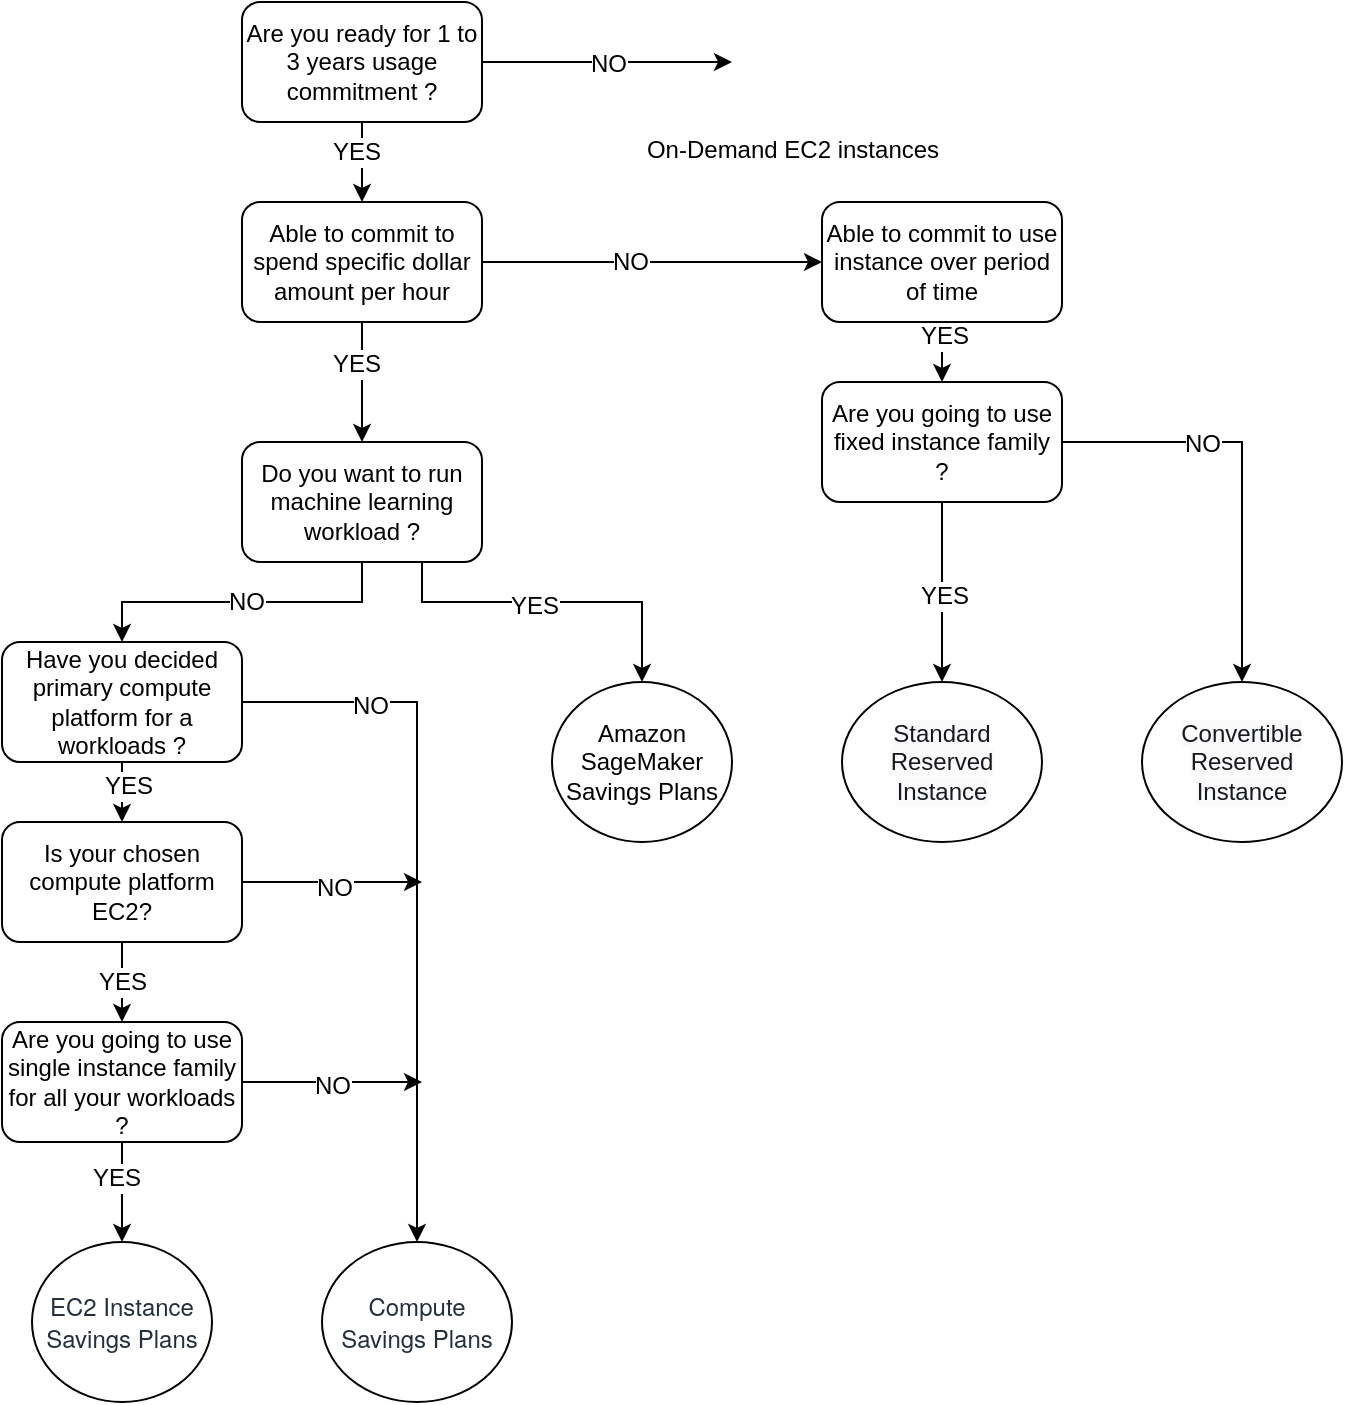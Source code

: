 <mxfile version="20.2.3" type="github">
  <diagram id="p7Yx6SKq140OhYaxNJ3j" name="Page-1">
    <mxGraphModel dx="868" dy="589" grid="1" gridSize="10" guides="1" tooltips="1" connect="1" arrows="1" fold="1" page="1" pageScale="1" pageWidth="850" pageHeight="1100" math="0" shadow="0">
      <root>
        <mxCell id="0" />
        <mxCell id="1" parent="0" />
        <mxCell id="hQFpgfugJIjpB1pTZ4c0-16" style="edgeStyle=orthogonalEdgeStyle;rounded=0;orthogonalLoop=1;jettySize=auto;html=1;exitX=0.5;exitY=1;exitDx=0;exitDy=0;entryX=0.5;entryY=0;entryDx=0;entryDy=0;fontSize=12;" edge="1" parent="1" source="hQFpgfugJIjpB1pTZ4c0-1" target="hQFpgfugJIjpB1pTZ4c0-15">
          <mxGeometry relative="1" as="geometry" />
        </mxCell>
        <mxCell id="hQFpgfugJIjpB1pTZ4c0-28" value="YES" style="edgeLabel;html=1;align=center;verticalAlign=middle;resizable=0;points=[];fontSize=12;" vertex="1" connectable="0" parent="hQFpgfugJIjpB1pTZ4c0-16">
          <mxGeometry x="-0.233" y="3" relative="1" as="geometry">
            <mxPoint as="offset" />
          </mxGeometry>
        </mxCell>
        <mxCell id="hQFpgfugJIjpB1pTZ4c0-19" style="edgeStyle=orthogonalEdgeStyle;rounded=0;orthogonalLoop=1;jettySize=auto;html=1;exitX=1;exitY=0.5;exitDx=0;exitDy=0;fontSize=12;" edge="1" parent="1" source="hQFpgfugJIjpB1pTZ4c0-1" target="hQFpgfugJIjpB1pTZ4c0-14">
          <mxGeometry relative="1" as="geometry" />
        </mxCell>
        <mxCell id="hQFpgfugJIjpB1pTZ4c0-27" value="NO" style="edgeLabel;html=1;align=center;verticalAlign=middle;resizable=0;points=[];fontSize=12;" vertex="1" connectable="0" parent="hQFpgfugJIjpB1pTZ4c0-19">
          <mxGeometry x="-0.646" y="-1" relative="1" as="geometry">
            <mxPoint y="1" as="offset" />
          </mxGeometry>
        </mxCell>
        <mxCell id="hQFpgfugJIjpB1pTZ4c0-1" value="Have you decided primary compute platform for a workloads ?" style="rounded=1;whiteSpace=wrap;html=1;" vertex="1" parent="1">
          <mxGeometry x="110" y="380" width="120" height="60" as="geometry" />
        </mxCell>
        <mxCell id="hQFpgfugJIjpB1pTZ4c0-4" style="edgeStyle=orthogonalEdgeStyle;rounded=0;orthogonalLoop=1;jettySize=auto;html=1;exitX=0.5;exitY=1;exitDx=0;exitDy=0;" edge="1" parent="1" source="hQFpgfugJIjpB1pTZ4c0-3" target="hQFpgfugJIjpB1pTZ4c0-1">
          <mxGeometry relative="1" as="geometry" />
        </mxCell>
        <mxCell id="hQFpgfugJIjpB1pTZ4c0-26" value="NO" style="edgeLabel;html=1;align=center;verticalAlign=middle;resizable=0;points=[];fontSize=12;" vertex="1" connectable="0" parent="hQFpgfugJIjpB1pTZ4c0-4">
          <mxGeometry x="-0.025" relative="1" as="geometry">
            <mxPoint as="offset" />
          </mxGeometry>
        </mxCell>
        <mxCell id="hQFpgfugJIjpB1pTZ4c0-6" style="edgeStyle=orthogonalEdgeStyle;rounded=0;orthogonalLoop=1;jettySize=auto;html=1;exitX=0.75;exitY=1;exitDx=0;exitDy=0;entryX=0.5;entryY=0;entryDx=0;entryDy=0;" edge="1" parent="1" source="hQFpgfugJIjpB1pTZ4c0-3" target="hQFpgfugJIjpB1pTZ4c0-8">
          <mxGeometry relative="1" as="geometry">
            <mxPoint x="430" y="380" as="targetPoint" />
            <Array as="points">
              <mxPoint x="320" y="360" />
              <mxPoint x="430" y="360" />
            </Array>
          </mxGeometry>
        </mxCell>
        <mxCell id="hQFpgfugJIjpB1pTZ4c0-25" value="YES" style="edgeLabel;html=1;align=center;verticalAlign=middle;resizable=0;points=[];fontSize=12;" vertex="1" connectable="0" parent="hQFpgfugJIjpB1pTZ4c0-6">
          <mxGeometry x="-0.106" y="-1" relative="1" as="geometry">
            <mxPoint y="1" as="offset" />
          </mxGeometry>
        </mxCell>
        <mxCell id="hQFpgfugJIjpB1pTZ4c0-3" value="Do you want to run machine learning workload ?" style="rounded=1;whiteSpace=wrap;html=1;" vertex="1" parent="1">
          <mxGeometry x="230" y="280" width="120" height="60" as="geometry" />
        </mxCell>
        <mxCell id="hQFpgfugJIjpB1pTZ4c0-8" value="Amazon SageMaker Savings Plans" style="ellipse;whiteSpace=wrap;html=1;" vertex="1" parent="1">
          <mxGeometry x="385" y="400" width="90" height="80" as="geometry" />
        </mxCell>
        <mxCell id="hQFpgfugJIjpB1pTZ4c0-18" style="edgeStyle=orthogonalEdgeStyle;rounded=0;orthogonalLoop=1;jettySize=auto;html=1;exitX=0.5;exitY=1;exitDx=0;exitDy=0;entryX=0.5;entryY=0;entryDx=0;entryDy=0;fontSize=12;" edge="1" parent="1" source="hQFpgfugJIjpB1pTZ4c0-10" target="hQFpgfugJIjpB1pTZ4c0-12">
          <mxGeometry relative="1" as="geometry" />
        </mxCell>
        <mxCell id="hQFpgfugJIjpB1pTZ4c0-34" value="YES" style="edgeLabel;html=1;align=center;verticalAlign=middle;resizable=0;points=[];fontSize=12;" vertex="1" connectable="0" parent="hQFpgfugJIjpB1pTZ4c0-18">
          <mxGeometry x="-0.3" y="-3" relative="1" as="geometry">
            <mxPoint as="offset" />
          </mxGeometry>
        </mxCell>
        <mxCell id="hQFpgfugJIjpB1pTZ4c0-35" style="edgeStyle=orthogonalEdgeStyle;rounded=0;orthogonalLoop=1;jettySize=auto;html=1;exitX=1;exitY=0.5;exitDx=0;exitDy=0;fontSize=12;" edge="1" parent="1" source="hQFpgfugJIjpB1pTZ4c0-10">
          <mxGeometry relative="1" as="geometry">
            <mxPoint x="320" y="600" as="targetPoint" />
          </mxGeometry>
        </mxCell>
        <mxCell id="hQFpgfugJIjpB1pTZ4c0-36" value="NO" style="edgeLabel;html=1;align=center;verticalAlign=middle;resizable=0;points=[];fontSize=12;" vertex="1" connectable="0" parent="hQFpgfugJIjpB1pTZ4c0-35">
          <mxGeometry x="-0.022" y="-1" relative="1" as="geometry">
            <mxPoint y="1" as="offset" />
          </mxGeometry>
        </mxCell>
        <mxCell id="hQFpgfugJIjpB1pTZ4c0-10" value="Are you going to use single instance family for all your workloads ?" style="rounded=1;whiteSpace=wrap;html=1;" vertex="1" parent="1">
          <mxGeometry x="110" y="570" width="120" height="60" as="geometry" />
        </mxCell>
        <mxCell id="hQFpgfugJIjpB1pTZ4c0-12" value="&lt;span style=&quot;box-sizing: border-box; font-family: AmazonEmberBold, &amp;quot;Helvetica Neue Bold&amp;quot;, &amp;quot;Helvetica Neue&amp;quot;, Helvetica, Arial, sans-serif; color: rgb(35, 47, 62); text-align: left;&quot;&gt;&lt;font style=&quot;font-size: 12px;&quot;&gt;EC2 Instance Savings Plans&lt;/font&gt;&lt;/span&gt;" style="ellipse;whiteSpace=wrap;html=1;" vertex="1" parent="1">
          <mxGeometry x="125" y="680" width="90" height="80" as="geometry" />
        </mxCell>
        <mxCell id="hQFpgfugJIjpB1pTZ4c0-14" value="&lt;span style=&quot;box-sizing: border-box; font-family: AmazonEmberBold, &amp;quot;Helvetica Neue Bold&amp;quot;, &amp;quot;Helvetica Neue&amp;quot;, Helvetica, Arial, sans-serif; color: rgb(35, 47, 62); text-align: left;&quot;&gt;&lt;font style=&quot;font-size: 12px;&quot;&gt;Compute Savings Plans&lt;/font&gt;&lt;/span&gt;" style="ellipse;whiteSpace=wrap;html=1;fontSize=12;" vertex="1" parent="1">
          <mxGeometry x="270" y="680" width="95" height="80" as="geometry" />
        </mxCell>
        <mxCell id="hQFpgfugJIjpB1pTZ4c0-17" style="edgeStyle=orthogonalEdgeStyle;rounded=0;orthogonalLoop=1;jettySize=auto;html=1;exitX=0.5;exitY=1;exitDx=0;exitDy=0;fontSize=12;" edge="1" parent="1" source="hQFpgfugJIjpB1pTZ4c0-15" target="hQFpgfugJIjpB1pTZ4c0-10">
          <mxGeometry relative="1" as="geometry" />
        </mxCell>
        <mxCell id="hQFpgfugJIjpB1pTZ4c0-33" value="YES" style="edgeLabel;html=1;align=center;verticalAlign=middle;resizable=0;points=[];fontSize=12;" vertex="1" connectable="0" parent="hQFpgfugJIjpB1pTZ4c0-17">
          <mxGeometry x="0.38" y="1" relative="1" as="geometry">
            <mxPoint x="-1" y="-8" as="offset" />
          </mxGeometry>
        </mxCell>
        <mxCell id="hQFpgfugJIjpB1pTZ4c0-20" style="edgeStyle=orthogonalEdgeStyle;rounded=0;orthogonalLoop=1;jettySize=auto;html=1;exitX=1;exitY=0.5;exitDx=0;exitDy=0;fontSize=12;" edge="1" parent="1" source="hQFpgfugJIjpB1pTZ4c0-15">
          <mxGeometry relative="1" as="geometry">
            <mxPoint x="320" y="500" as="targetPoint" />
          </mxGeometry>
        </mxCell>
        <mxCell id="hQFpgfugJIjpB1pTZ4c0-32" value="NO" style="edgeLabel;html=1;align=center;verticalAlign=middle;resizable=0;points=[];fontSize=12;" vertex="1" connectable="0" parent="hQFpgfugJIjpB1pTZ4c0-20">
          <mxGeometry x="0.022" y="-1" relative="1" as="geometry">
            <mxPoint y="1" as="offset" />
          </mxGeometry>
        </mxCell>
        <mxCell id="hQFpgfugJIjpB1pTZ4c0-15" value="Is your chosen compute platform EC2?" style="rounded=1;whiteSpace=wrap;html=1;" vertex="1" parent="1">
          <mxGeometry x="110" y="470" width="120" height="60" as="geometry" />
        </mxCell>
        <mxCell id="hQFpgfugJIjpB1pTZ4c0-30" value="NO" style="edgeStyle=orthogonalEdgeStyle;rounded=0;orthogonalLoop=1;jettySize=auto;html=1;exitX=1;exitY=0.5;exitDx=0;exitDy=0;entryX=0;entryY=0.5;entryDx=0;entryDy=0;fontSize=12;" edge="1" parent="1" source="hQFpgfugJIjpB1pTZ4c0-23">
          <mxGeometry relative="1" as="geometry">
            <mxPoint x="475" y="90" as="targetPoint" />
          </mxGeometry>
        </mxCell>
        <mxCell id="hQFpgfugJIjpB1pTZ4c0-42" style="edgeStyle=orthogonalEdgeStyle;rounded=0;orthogonalLoop=1;jettySize=auto;html=1;exitX=0.5;exitY=1;exitDx=0;exitDy=0;entryX=0.5;entryY=0;entryDx=0;entryDy=0;fontSize=12;" edge="1" parent="1" source="hQFpgfugJIjpB1pTZ4c0-23" target="hQFpgfugJIjpB1pTZ4c0-40">
          <mxGeometry relative="1" as="geometry" />
        </mxCell>
        <mxCell id="hQFpgfugJIjpB1pTZ4c0-56" value="YES" style="edgeLabel;html=1;align=center;verticalAlign=middle;resizable=0;points=[];fontSize=12;fontFamily=Helvetica;" vertex="1" connectable="0" parent="hQFpgfugJIjpB1pTZ4c0-42">
          <mxGeometry x="-0.25" y="-3" relative="1" as="geometry">
            <mxPoint as="offset" />
          </mxGeometry>
        </mxCell>
        <mxCell id="hQFpgfugJIjpB1pTZ4c0-23" value="Are you ready for 1 to 3 years usage commitment ?" style="rounded=1;whiteSpace=wrap;html=1;" vertex="1" parent="1">
          <mxGeometry x="230" y="60" width="120" height="60" as="geometry" />
        </mxCell>
        <mxCell id="hQFpgfugJIjpB1pTZ4c0-43" style="edgeStyle=orthogonalEdgeStyle;rounded=0;orthogonalLoop=1;jettySize=auto;html=1;entryX=0.5;entryY=0;entryDx=0;entryDy=0;fontSize=12;" edge="1" parent="1" source="hQFpgfugJIjpB1pTZ4c0-40" target="hQFpgfugJIjpB1pTZ4c0-3">
          <mxGeometry relative="1" as="geometry" />
        </mxCell>
        <mxCell id="hQFpgfugJIjpB1pTZ4c0-55" value="YES" style="edgeLabel;html=1;align=center;verticalAlign=middle;resizable=0;points=[];fontSize=12;fontFamily=Helvetica;" vertex="1" connectable="0" parent="hQFpgfugJIjpB1pTZ4c0-43">
          <mxGeometry x="-0.3" y="-3" relative="1" as="geometry">
            <mxPoint as="offset" />
          </mxGeometry>
        </mxCell>
        <mxCell id="hQFpgfugJIjpB1pTZ4c0-44" style="edgeStyle=orthogonalEdgeStyle;rounded=0;orthogonalLoop=1;jettySize=auto;html=1;exitX=1;exitY=0.5;exitDx=0;exitDy=0;entryX=0;entryY=0.5;entryDx=0;entryDy=0;fontSize=12;" edge="1" parent="1" source="hQFpgfugJIjpB1pTZ4c0-40" target="hQFpgfugJIjpB1pTZ4c0-41">
          <mxGeometry relative="1" as="geometry" />
        </mxCell>
        <mxCell id="hQFpgfugJIjpB1pTZ4c0-54" value="NO" style="edgeLabel;html=1;align=center;verticalAlign=middle;resizable=0;points=[];fontSize=12;fontFamily=Helvetica;" vertex="1" connectable="0" parent="hQFpgfugJIjpB1pTZ4c0-44">
          <mxGeometry x="-0.129" relative="1" as="geometry">
            <mxPoint as="offset" />
          </mxGeometry>
        </mxCell>
        <mxCell id="hQFpgfugJIjpB1pTZ4c0-40" value="Able to commit to spend specific dollar amount per hour" style="rounded=1;whiteSpace=wrap;html=1;fontSize=12;" vertex="1" parent="1">
          <mxGeometry x="230" y="160" width="120" height="60" as="geometry" />
        </mxCell>
        <mxCell id="hQFpgfugJIjpB1pTZ4c0-48" style="edgeStyle=orthogonalEdgeStyle;rounded=0;orthogonalLoop=1;jettySize=auto;html=1;exitX=0.5;exitY=1;exitDx=0;exitDy=0;entryX=0.5;entryY=0;entryDx=0;entryDy=0;fontFamily=Helvetica;fontSize=12;" edge="1" parent="1" source="hQFpgfugJIjpB1pTZ4c0-41" target="hQFpgfugJIjpB1pTZ4c0-45">
          <mxGeometry relative="1" as="geometry" />
        </mxCell>
        <mxCell id="hQFpgfugJIjpB1pTZ4c0-53" value="YES" style="edgeLabel;html=1;align=center;verticalAlign=middle;resizable=0;points=[];fontSize=12;fontFamily=Helvetica;" vertex="1" connectable="0" parent="hQFpgfugJIjpB1pTZ4c0-48">
          <mxGeometry x="-0.533" y="1" relative="1" as="geometry">
            <mxPoint as="offset" />
          </mxGeometry>
        </mxCell>
        <mxCell id="hQFpgfugJIjpB1pTZ4c0-41" value="Able to commit to use instance over period of time" style="rounded=1;whiteSpace=wrap;html=1;fontSize=12;" vertex="1" parent="1">
          <mxGeometry x="520" y="160" width="120" height="60" as="geometry" />
        </mxCell>
        <mxCell id="hQFpgfugJIjpB1pTZ4c0-49" style="edgeStyle=orthogonalEdgeStyle;rounded=0;orthogonalLoop=1;jettySize=auto;html=1;exitX=0.5;exitY=1;exitDx=0;exitDy=0;entryX=0.5;entryY=0;entryDx=0;entryDy=0;fontFamily=Helvetica;fontSize=12;" edge="1" parent="1" source="hQFpgfugJIjpB1pTZ4c0-45" target="hQFpgfugJIjpB1pTZ4c0-46">
          <mxGeometry relative="1" as="geometry" />
        </mxCell>
        <mxCell id="hQFpgfugJIjpB1pTZ4c0-51" value="YES" style="edgeLabel;html=1;align=center;verticalAlign=middle;resizable=0;points=[];fontSize=12;fontFamily=Helvetica;" vertex="1" connectable="0" parent="hQFpgfugJIjpB1pTZ4c0-49">
          <mxGeometry x="0.044" y="1" relative="1" as="geometry">
            <mxPoint as="offset" />
          </mxGeometry>
        </mxCell>
        <mxCell id="hQFpgfugJIjpB1pTZ4c0-50" style="edgeStyle=orthogonalEdgeStyle;rounded=0;orthogonalLoop=1;jettySize=auto;html=1;exitX=1;exitY=0.5;exitDx=0;exitDy=0;fontFamily=Helvetica;fontSize=12;" edge="1" parent="1" source="hQFpgfugJIjpB1pTZ4c0-45" target="hQFpgfugJIjpB1pTZ4c0-47">
          <mxGeometry relative="1" as="geometry" />
        </mxCell>
        <mxCell id="hQFpgfugJIjpB1pTZ4c0-52" value="NO" style="edgeLabel;html=1;align=center;verticalAlign=middle;resizable=0;points=[];fontSize=12;fontFamily=Helvetica;" vertex="1" connectable="0" parent="hQFpgfugJIjpB1pTZ4c0-50">
          <mxGeometry x="-0.333" y="-1" relative="1" as="geometry">
            <mxPoint as="offset" />
          </mxGeometry>
        </mxCell>
        <mxCell id="hQFpgfugJIjpB1pTZ4c0-45" value="Are you going to use fixed instance family ?" style="rounded=1;whiteSpace=wrap;html=1;fontSize=12;" vertex="1" parent="1">
          <mxGeometry x="520" y="250" width="120" height="60" as="geometry" />
        </mxCell>
        <mxCell id="hQFpgfugJIjpB1pTZ4c0-46" value="&lt;span style=&quot;color: rgb(22, 25, 31); text-align: left; background-color: rgb(250, 250, 250);&quot;&gt;&lt;font style=&quot;font-size: 12px;&quot;&gt;Standard Reserved Instance&lt;/font&gt;&lt;/span&gt;" style="ellipse;whiteSpace=wrap;html=1;fontSize=12;" vertex="1" parent="1">
          <mxGeometry x="530" y="400" width="100" height="80" as="geometry" />
        </mxCell>
        <mxCell id="hQFpgfugJIjpB1pTZ4c0-47" value="&lt;span style=&quot;color: rgb(22, 25, 31); text-align: left; background-color: rgb(250, 250, 250);&quot;&gt;&lt;font style=&quot;font-size: 12px;&quot;&gt;Convertible Reserved Instance&lt;/font&gt;&lt;/span&gt;" style="ellipse;whiteSpace=wrap;html=1;fontSize=12;" vertex="1" parent="1">
          <mxGeometry x="680" y="400" width="100" height="80" as="geometry" />
        </mxCell>
        <mxCell id="hQFpgfugJIjpB1pTZ4c0-57" value="On-Demand EC2 instances" style="shape=image;html=1;verticalAlign=top;verticalLabelPosition=bottom;labelBackgroundColor=#ffffff;imageAspect=0;aspect=fixed;image=https://cdn1.iconfinder.com/data/icons/ionicons-fill-vol-2/512/stop-circle-128.png;fontFamily=Helvetica;fontSize=12;" vertex="1" parent="1">
          <mxGeometry x="475" y="60" width="60" height="60" as="geometry" />
        </mxCell>
      </root>
    </mxGraphModel>
  </diagram>
</mxfile>
